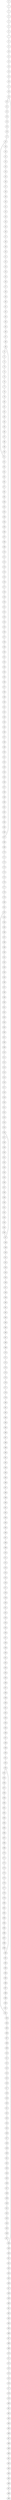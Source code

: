 graph G {
  "0";
  "1";
  "2";
  "3";
  "4";
  "5";
  "6";
  "7";
  "8";
  "9";
  "10";
  "11";
  "12";
  "13";
  "14";
  "15";
  "16";
  "17";
  "18";
  "19";
  "20";
  "21";
  "22";
  "23";
  "24";
  "25";
  "26";
  "27";
  "28";
  "29";
  "30";
  "31";
  "32";
  "33";
  "34";
  "35";
  "36";
  "37";
  "38";
  "39";
  "40";
  "41";
  "42";
  "43";
  "44";
  "45";
  "46";
  "47";
  "48";
  "49";
  "50";
  "51";
  "52";
  "53";
  "54";
  "55";
  "56";
  "57";
  "58";
  "59";
  "60";
  "61";
  "62";
  "63";
  "64";
  "65";
  "66";
  "67";
  "68";
  "69";
  "70";
  "71";
  "72";
  "73";
  "74";
  "75";
  "76";
  "77";
  "78";
  "79";
  "80";
  "81";
  "82";
  "83";
  "84";
  "85";
  "86";
  "87";
  "88";
  "89";
  "90";
  "91";
  "92";
  "93";
  "94";
  "95";
  "96";
  "97";
  "98";
  "99";
  "100";
  "101";
  "102";
  "103";
  "104";
  "105";
  "106";
  "107";
  "108";
  "109";
  "110";
  "111";
  "112";
  "113";
  "114";
  "115";
  "116";
  "117";
  "118";
  "119";
  "120";
  "121";
  "122";
  "123";
  "124";
  "125";
  "126";
  "127";
  "128";
  "129";
  "130";
  "131";
  "132";
  "133";
  "134";
  "135";
  "136";
  "137";
  "138";
  "139";
  "140";
  "141";
  "142";
  "143";
  "144";
  "145";
  "146";
  "147";
  "148";
  "149";
  "150";
  "151";
  "152";
  "153";
  "154";
  "155";
  "156";
  "157";
  "158";
  "159";
  "160";
  "161";
  "162";
  "163";
  "164";
  "165";
  "166";
  "167";
  "168";
  "169";
  "170";
  "171";
  "172";
  "173";
  "174";
  "175";
  "176";
  "177";
  "178";
  "179";
  "180";
  "181";
  "182";
  "183";
  "184";
  "185";
  "186";
  "187";
  "188";
  "189";
  "190";
  "191";
  "192";
  "193";
  "194";
  "195";
  "196";
  "197";
  "198";
  "199";
  "200";
  "201";
  "202";
  "203";
  "204";
  "205";
  "206";
  "207";
  "208";
  "209";
  "210";
  "211";
  "212";
  "213";
  "214";
  "215";
  "216";
  "217";
  "218";
  "219";
  "220";
  "221";
  "222";
  "223";
  "224";
  "225";
  "226";
  "227";
  "228";
  "229";
  "230";
  "231";
  "232";
  "233";
  "234";
  "235";
  "236";
  "237";
  "238";
  "239";
  "240";
  "241";
  "242";
  "243";
  "244";
  "245";
  "246";
  "247";
  "248";
  "249";
  "250";
  "251";
  "252";
  "253";
  "254";
  "255";
  "256";
  "257";
  "258";
  "259";
  "260";
  "261";
  "262";
  "263";
  "264";
  "265";
  "266";
  "267";
  "268";
  "269";
  "270";
  "271";
  "272";
  "273";
  "274";
  "275";
  "276";
  "277";
  "278";
  "279";
  "280";
  "281";
  "282";
  "283";
  "284";
  "285";
  "286";
  "287";
  "288";
  "289";
  "290";
  "291";
  "292";
  "293";
  "294";
  "295";
  "296";
  "297";
  "298";
  "299";
  "300";
  "301";
  "302";
  "303";
  "304";
  "305";
  "306";
  "307";
  "308";
  "309";
  "310";
  "311";
  "312";
  "313";
  "314";
  "315";
  "316";
  "317";
  "318";
  "319";
  "320";
  "321";
  "322";
  "323";
  "324";
  "325";
  "326";
  "327";
  "328";
  "329";
  "330";
  "331";
  "332";
  "333";
  "334";
  "335";
  "336";
  "337";
  "338";
  "339";
  "340";
  "341";
  "342";
  "343";
  "344";
  "345";
  "346";
  "347";
  "348";
  "349";
  "350";
  "351";
  "352";
  "353";
  "354";
  "355";
  "356";
  "357";
  "358";
  "359";
  "360";
  "361";
  "362";
  "363";
  "364";
  "365";
  "366";
  "367";
  "368";
  "369";
  "370";
  "371";
  "372";
  "373";
  "374";
  "375";
  "376";
  "377";
  "378";
  "379";
  "380";
  "381";
  "382";
  "383";
  "384";
  "385";
  "386";
  "387";
  "388";
  "389";
  "390";
  "391";
  "392";
  "393";
  "394";
  "395";
  "396";
  "397";
  "398";
  "399";
  "400";
  "401";
  "402";
  "403";
  "404";
  "405";
  "406";
  "407";
  "408";
  "409";
  "410";
  "411";
  "412";
  "413";
  "414";
  "415";
  "416";
  "417";
  "418";
  "419";
  "420";
  "421";
  "422";
  "423";
  "424";
  "425";
  "426";
  "427";
  "428";
  "429";
  "430";
  "431";
  "432";
  "433";
  "434";
  "435";
  "436";
  "437";
  "438";
  "439";
  "440";
  "441";
  "442";
  "443";
  "444";
  "445";
  "446";
  "447";
  "448";
  "449";
  "450";
  "451";
  "452";
  "453";
  "454";
  "455";
  "456";
  "457";
  "458";
  "459";
  "460";
  "461";
  "462";
  "463";
  "464";
  "465";
  "466";
  "467";
  "468";
  "469";
  "470";
  "471";
  "472";
  "473";
  "474";
  "475";
  "476";
  "477";
  "478";
  "479";
  "480";
  "481";
  "482";
  "483";
  "484";
  "485";
  "486";
  "487";
  "488";
  "489";
  "490";
  "491";
  "492";
  "493";
  "494";
  "495";
  "496";
  "497";
  "498";
  "499";
    "444" -- "445";
    "67" -- "68";
    "99" -- "100";
    "159" -- "160";
    "8" -- "9";
    "40" -- "41";
    "251" -- "252";
    "477" -- "478";
    "100" -- "101";
    "132" -- "133";
    "343" -- "344";
    "192" -- "193";
    "41" -- "42";
    "73" -- "74";
    "284" -- "285";
    "133" -- "134";
    "376" -- "377";
    "14" -- "15";
    "225" -- "226";
    "74" -- "75";
    "468" -- "469";
    "106" -- "107";
    "317" -- "318";
    "166" -- "167";
    "15" -- "16";
    "409" -- "410";
    "47" -- "48";
    "226" -- "227";
    "258" -- "259";
    "107" -- "108";
    "318" -- "319";
    "350" -- "351";
    "199" -- "200";
    "48" -- "49";
    "442" -- "443";
    "80" -- "81";
    "259" -- "260";
    "291" -- "292";
    "140" -- "141";
    "351" -- "352";
    "383" -- "384";
    "232" -- "233";
    "443" -- "444";
    "81" -- "82";
    "475" -- "476";
    "292" -- "293";
    "324" -- "325";
    "173" -- "174";
    "384" -- "385";
    "22" -- "23";
    "416" -- "417";
    "233" -- "234";
    "265" -- "266";
    "476" -- "477";
    "114" -- "115";
    "325" -- "326";
    "357" -- "358";
    "206" -- "207";
    "417" -- "418";
    "55" -- "56";
    "449" -- "450";
    "266" -- "267";
    "298" -- "299";
    "147" -- "148";
    "358" -- "359";
    "390" -- "391";
    "207" -- "208";
    "239" -- "240";
    "450" -- "451";
    "299" -- "300";
    "331" -- "332";
    "391" -- "392";
    "423" -- "424";
    "240" -- "241";
    "483" -- "484";
    "332" -- "333";
    "364" -- "365";
    "181" -- "182";
    "424" -- "425";
    "273" -- "274";
    "365" -- "366";
    "214" -- "215";
    "457" -- "458";
    "306" -- "307";
    "398" -- "399";
    "21" -- "22";
    "490" -- "491";
    "113" -- "114";
    "339" -- "340";
    "205" -- "206";
    "431" -- "432";
    "54" -- "55";
    "146" -- "147";
    "87" -- "88";
    "179" -- "180";
    "28" -- "29";
    "88" -- "89";
    "120" -- "121";
    "180" -- "181";
    "29" -- "30";
    "61" -- "62";
    "272" -- "273";
    "121" -- "122";
    "153" -- "154";
    "2" -- "3";
    "213" -- "214";
    "62" -- "63";
    "94" -- "95";
    "305" -- "306";
    "154" -- "155";
    "3" -- "4";
    "397" -- "398";
    "35" -- "36";
    "246" -- "247";
    "95" -- "96";
    "127" -- "128";
    "338" -- "339";
    "187" -- "188";
    "36" -- "37";
    "430" -- "431";
    "68" -- "69";
    "279" -- "280";
    "128" -- "129";
    "160" -- "161";
    "371" -- "372";
    "220" -- "221";
    "69" -- "70";
    "101" -- "102";
    "312" -- "313";
    "161" -- "162";
    "372" -- "373";
    "10" -- "11";
    "404" -- "405";
    "253" -- "254";
    "464" -- "465";
    "102" -- "103";
    "313" -- "314";
    "345" -- "346";
    "194" -- "195";
    "405" -- "406";
    "43" -- "44";
    "286" -- "287";
    "497" -- "498";
    "135" -- "136";
    "346" -- "347";
    "378" -- "379";
    "227" -- "228";
    "438" -- "439";
    "76" -- "77";
    "287" -- "288";
    "319" -- "320";
    "168" -- "169";
    "379" -- "380";
    "489" -- "490";
    "260" -- "261";
    "471" -- "472";
    "320" -- "321";
    "352" -- "353";
    "412" -- "413";
    "261" -- "262";
    "293" -- "294";
    "353" -- "354";
    "463" -- "464";
    "385" -- "386";
    "445" -- "446";
    "294" -- "295";
    "386" -- "387";
    "9" -- "10";
    "478" -- "479";
    "327" -- "328";
    "437" -- "438";
    "419" -- "420";
    "42" -- "43";
    "268" -- "269";
    "134" -- "135";
    "360" -- "361";
    "452" -- "453";
    "75" -- "76";
    "411" -- "412";
    "16" -- "17";
    "108" -- "109";
    "49" -- "50";
    "109" -- "110";
    "201" -- "202";
    "50" -- "51";
    "82" -- "83";
    "142" -- "143";
    "23" -- "24";
    "234" -- "235";
    "83" -- "84";
    "115" -- "116";
    "326" -- "327";
    "175" -- "176";
    "69" -- "167";
    "24" -- "25";
    "56" -- "57";
    "267" -- "268";
    "116" -- "117";
    "359" -- "360";
    "208" -- "209";
    "57" -- "58";
    "167" -- "168";
    "89" -- "90";
    "300" -- "301";
    "149" -- "150";
    "30" -- "31";
    "241" -- "242";
    "90" -- "91";
    "200" -- "201";
    "333" -- "334";
    "182" -- "183";
    "31" -- "32";
    "141" -- "142";
    "274" -- "275";
    "485" -- "486";
    "123" -- "124";
    "215" -- "216";
    "426" -- "427";
    "64" -- "65";
    "174" -- "175";
    "307" -- "308";
    "156" -- "157";
    "5" -- "6";
    "248" -- "249";
    "459" -- "460";
    "97" -- "98";
    "418" -- "419";
    "340" -- "341";
    "189" -- "190";
    "400" -- "401";
    "148" -- "149";
    "281" -- "282";
    "492" -- "493";
    "451" -- "452";
    "222" -- "223";
    "433" -- "434";
    "392" -- "393";
    "314" -- "315";
    "374" -- "375";
    "122" -- "123";
    "484" -- "485";
    "466" -- "467";
    "425" -- "426";
    "407" -- "408";
    "366" -- "367";
    "348" -- "349";
    "458" -- "459";
    "440" -- "441";
    "63" -- "64";
    "399" -- "400";
    "402" -- "182";
    "381" -- "382";
    "491" -- "492";
    "4" -- "5";
    "473" -- "474";
    "432" -- "433";
    "37" -- "38";
    "373" -- "374";
    "465" -- "466";
    "70" -- "71";
    "406" -- "407";
    "130" -- "131";
    "498" -- "499";
    "11" -- "12";
    "163" -- "164";
    "44" -- "45";
    "255" -- "256";
    "196" -- "197";
    "155" -- "156";
    "288" -- "289";
    "137" -- "138";
    "247" -- "248";
    "96" -- "97";
    "18" -- "19";
    "229" -- "230";
    "188" -- "189";
    "170" -- "171";
    "280" -- "281";
    "129" -- "130";
    "262" -- "263";
    "111" -- "112";
    "221" -- "222";
    "203" -- "204";
    "162" -- "163";
    "295" -- "296";
    "144" -- "145";
    "254" -- "255";
    "103" -- "104";
    "236" -- "237";
    "85" -- "86";
    "195" -- "196";
    "177" -- "178";
    "136" -- "137";
    "347" -- "348";
    "269" -- "270";
    "118" -- "119";
    "228" -- "229";
    "439" -- "440";
    "77" -- "78";
    "210" -- "211";
    "169" -- "170";
    "380" -- "381";
    "151" -- "152";
    "472" -- "473";
    "110" -- "111";
    "321" -- "322";
    "243" -- "244";
    "202" -- "203";
    "413" -- "414";
    "51" -- "52";
    "143" -- "144";
    "353" -- "390";
    "354" -- "355";
    "487" -- "488";
    "235" -- "236";
    "446" -- "447";
    "387" -- "388";
    "479" -- "480";
    "328" -- "329";
    "461" -- "462";
    "420" -- "421";
    "25" -- "26";
    "361" -- "362";
    "494" -- "495";
    "453" -- "454";
    "302" -- "303";
    "435" -- "436";
    "394" -- "395";
    "17" -- "18";
    "486" -- "487";
    "335" -- "336";
    "427" -- "428";
    "84" -- "85";
    "217" -- "218";
    "176" -- "177";
    "117" -- "118";
    "250" -- "251";
    "209" -- "210";
    "58" -- "59";
    "191" -- "192";
    "301" -- "302";
    "150" -- "151";
    "393" -- "394";
    "242" -- "243";
    "91" -- "92";
    "224" -- "225";
    "334" -- "335";
    "183" -- "184";
    "32" -- "33";
    "165" -- "166";
    "275" -- "276";
    "124" -- "125";
    "367" -- "368";
    "216" -- "217";
    "65" -- "66";
    "276" -- "277";
    "198" -- "199";
    "308" -- "309";
    "157" -- "158";
    "368" -- "369";
    "6" -- "7";
    "139" -- "140";
    "249" -- "250";
    "460" -- "461";
    "98" -- "99";
    "309" -- "310";
    "341" -- "342";
    "190" -- "191";
    "401" -- "402";
    "39" -- "40";
    "172" -- "173";
    "282" -- "283";
    "493" -- "494";
    "131" -- "132";
    "342" -- "343";
    "223" -- "224";
    "434" -- "435";
    "72" -- "73";
    "283" -- "284";
    "315" -- "316";
    "164" -- "165";
    "375" -- "376";
    "256" -- "257";
    "467" -- "468";
    "316" -- "317";
    "197" -- "198";
    "19" -- "448";
    "408" -- "409";
    "257" -- "258";
    "289" -- "290";
    "349" -- "350";
    "441" -- "442";
    "290" -- "291";
    "382" -- "383";
    "231" -- "232";
    "474" -- "475";
    "323" -- "324";
    "415" -- "416";
    "38" -- "39";
    "264" -- "265";
    "356" -- "357";
    "448" -- "449";
    "71" -- "72";
    "12" -- "13";
    "481" -- "482";
    "104" -- "105";
    "13" -- "14";
    "45" -- "46";
    "482" -- "483";
    "105" -- "106";
    "46" -- "47";
    "78" -- "79";
    "138" -- "139";
    "19" -- "20";
    "230" -- "231";
    "456" -- "457";
    "79" -- "80";
    "322" -- "323";
    "171" -- "172";
    "20" -- "21";
    "414" -- "415";
    "52" -- "53";
    "263" -- "264";
    "112" -- "113";
    "355" -- "356";
    "204" -- "205";
    "53" -- "54";
    "447" -- "448";
    "296" -- "297";
    "145" -- "146";
    "388" -- "389";
    "26" -- "27";
    "237" -- "238";
    "86" -- "87";
    "226" -- "247";
    "480" -- "481";
    "297" -- "298";
    "329" -- "330";
    "178" -- "179";
    "389" -- "390";
    "27" -- "28";
    "421" -- "422";
    "238" -- "239";
    "28" -- "91";
    "270" -- "271";
    "119" -- "120";
    "330" -- "331";
    "362" -- "363";
    "211" -- "212";
    "422" -- "423";
    "60" -- "61";
    "454" -- "455";
    "271" -- "272";
    "303" -- "304";
    "152" -- "153";
    "363" -- "364";
    "1" -- "2";
    "395" -- "396";
    "212" -- "213";
    "244" -- "245";
    "455" -- "456";
    "93" -- "94";
    "304" -- "305";
    "336" -- "337";
    "185" -- "186";
    "396" -- "397";
    "428" -- "429";
    "245" -- "246";
    "277" -- "278";
    "488" -- "489";
    "126" -- "127";
    "337" -- "338";
    "369" -- "370";
    "186" -- "187";
    "218" -- "219";
    "429" -- "430";
    "278" -- "279";
    "310" -- "311";
    "370" -- "371";
    "402" -- "403";
    "219" -- "220";
    "462" -- "463";
    "311" -- "312";
    "403" -- "404";
    "252" -- "253";
    "495" -- "496";
    "344" -- "345";
    "193" -- "194";
    "436" -- "437";
    "59" -- "60";
    "285" -- "286";
    "496" -- "497";
    "377" -- "378";
    "0" -- "1";
    "469" -- "470";
    "92" -- "93";
    "184" -- "185";
    "410" -- "411";
    "33" -- "34";
    "470" -- "471";
    "125" -- "126";
    "34" -- "35";
    "66" -- "67";
    "158" -- "159";
    "7" -- "8";
}
